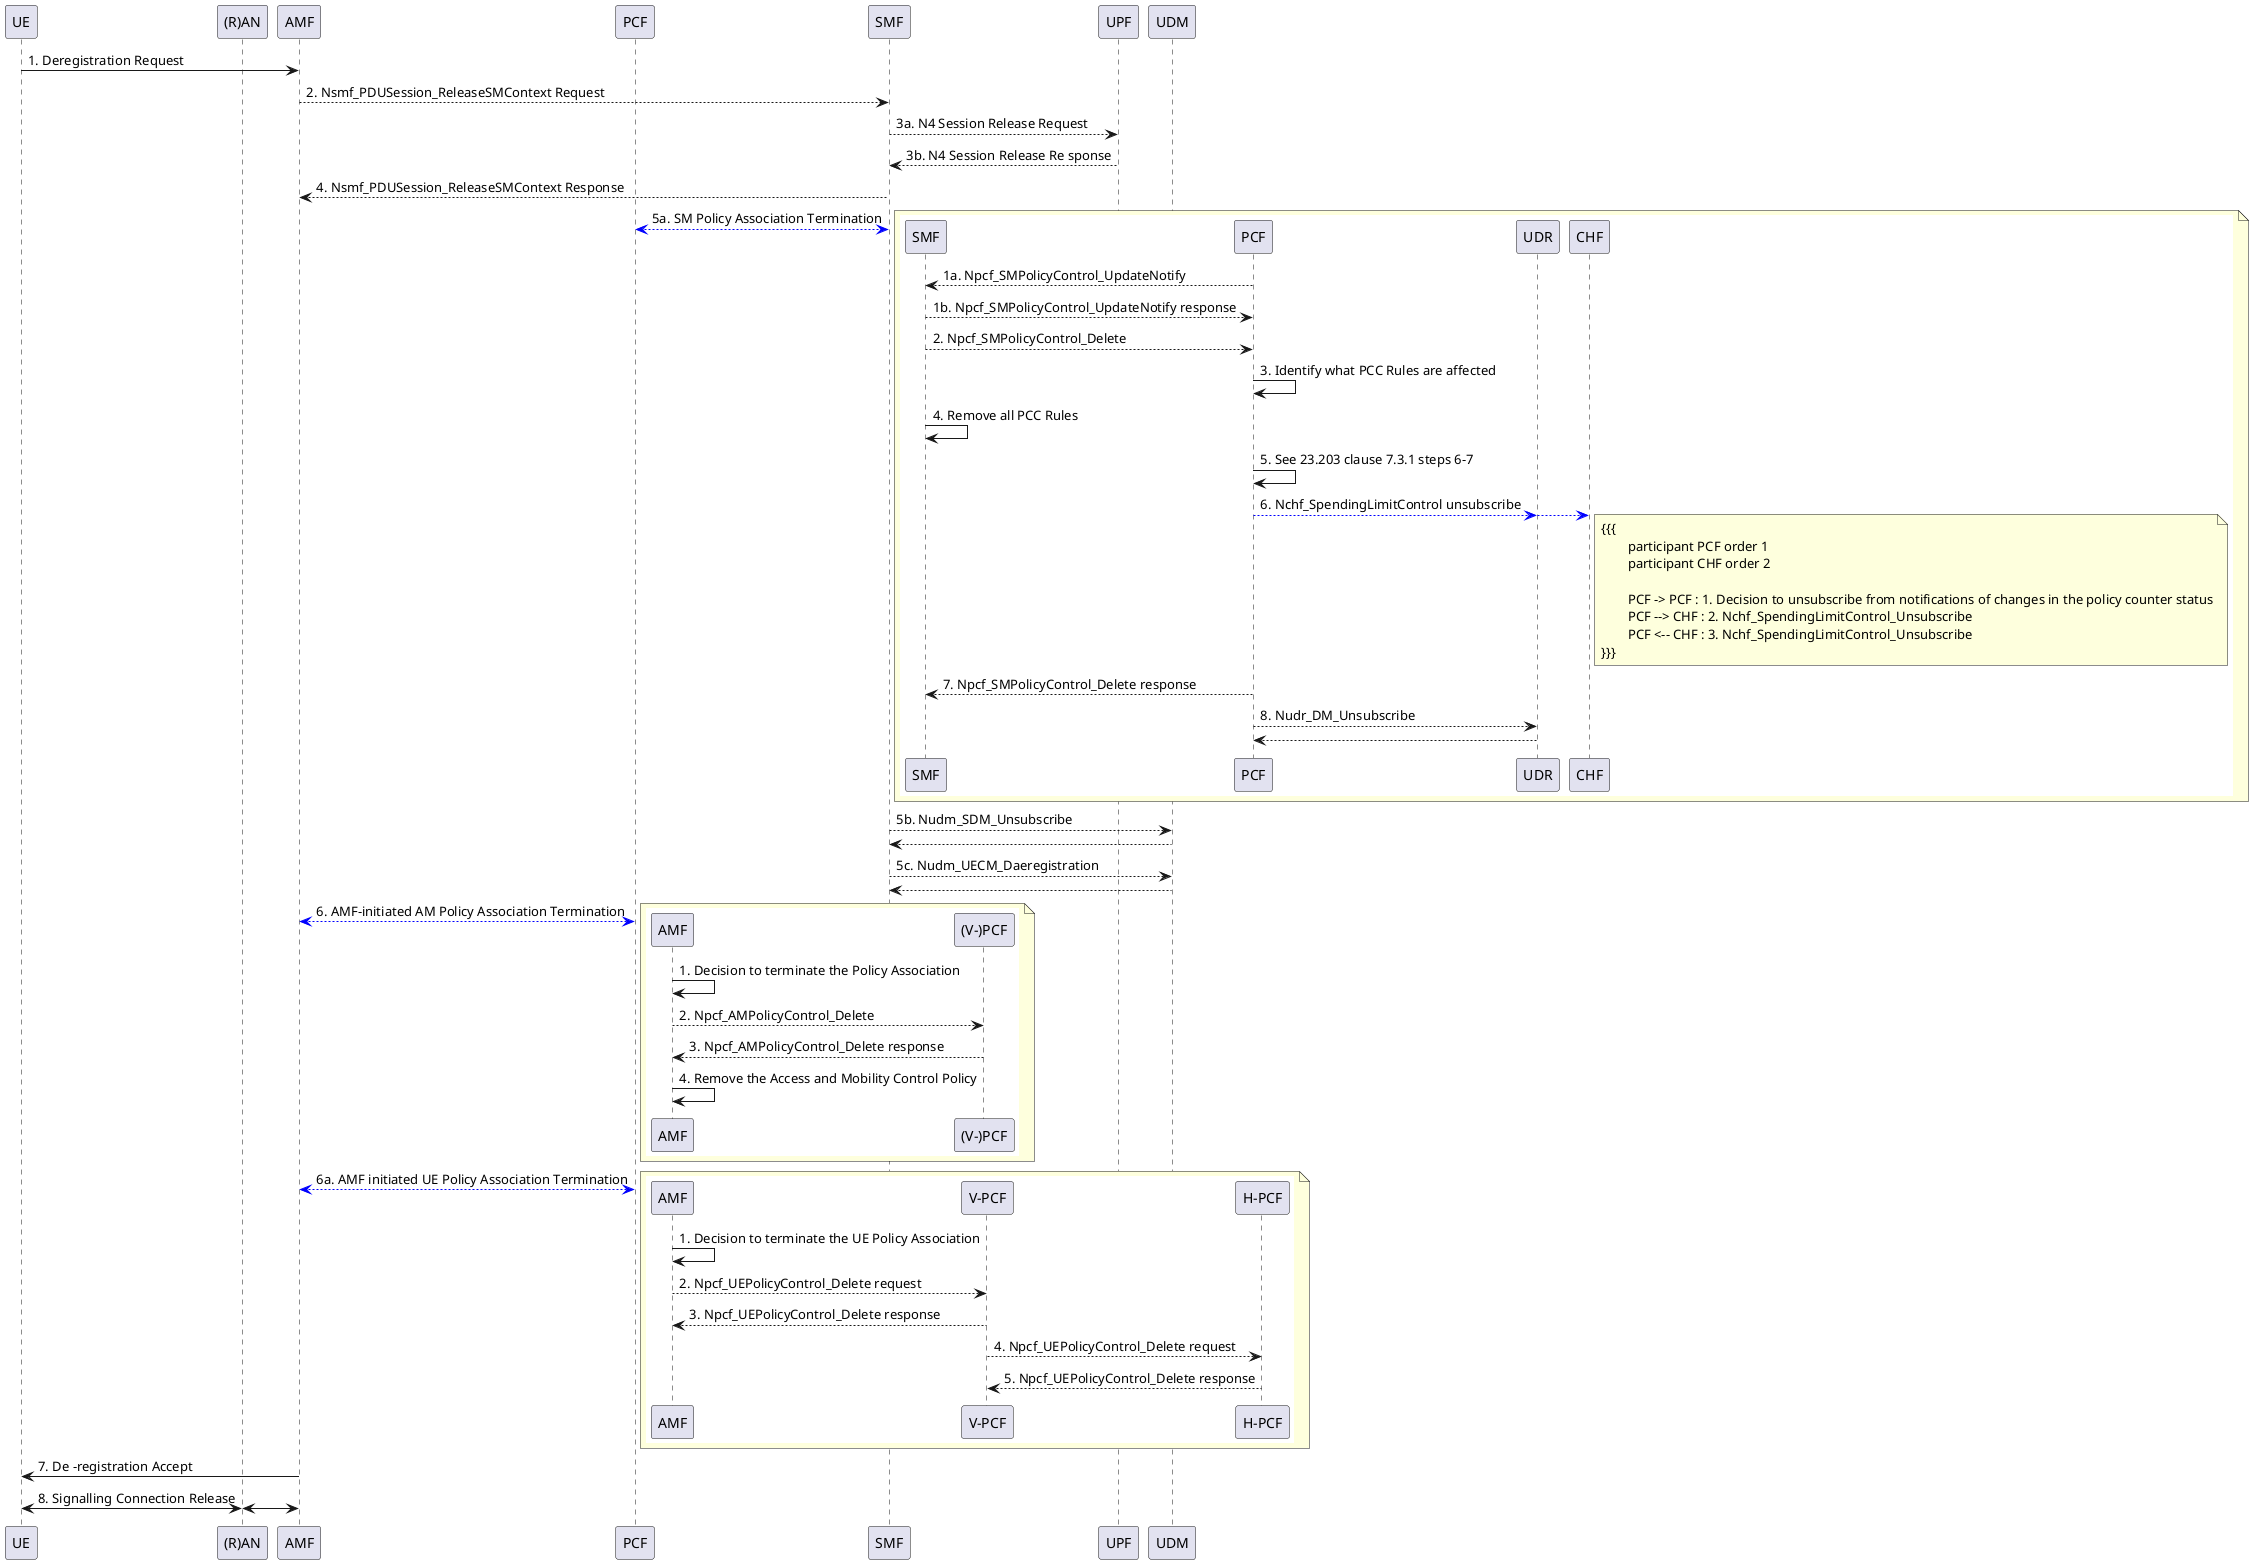 @startuml
!pragma teoz true

participant UE order 1
participant "(R)AN" order 2
participant AMF order 3
participant PCF order 4
participant SMF order 5
participant UPF order 6
participant UDM order 7

UE -> AMF : 1. Deregistration Request
AMF --> SMF : 2. Nsmf_PDUSession_ReleaseSMContext Request
SMF --> UPF : 3a. N4 Session Release Request
UPF --> SMF : 3b. N4 Session Release Re sponse
SMF --> AMF : 4. Nsmf_PDUSession_ReleaseSMContext Response
SMF <-[#blue]-> PCF : 5a. SM Policy Association Termination
note right
{{
	!pragma teoz true
	participant SMF order 1
	participant PCF order 2
	participant UDR order 3
	participant CHF order 4

	PCF --> SMF : 1a. Npcf_SMPolicyControl_UpdateNotify
	SMF --> PCF : 1b. Npcf_SMPolicyControl_UpdateNotify response
	SMF --> PCF : 2. Npcf_SMPolicyControl_Delete
	PCF -> PCF : 3. Identify what PCC Rules are affected
	SMF -> SMF : 4. Remove all PCC Rules
	PCF -> PCF : 5. See 23.203 clause 7.3.1 steps 6-7
	PCF -[#blue]-> UDR : 6. Nchf_SpendingLimitControl unsubscribe
	& UDR -[#blue]-> CHF
	note right
	{{{
		participant PCF order 1
		participant CHF order 2

		PCF -> PCF : 1. Decision to unsubscribe from notifications of changes in the policy counter status
		PCF --> CHF : 2. Nchf_SpendingLimitControl_Unsubscribe
		PCF <-- CHF : 3. Nchf_SpendingLimitControl_Unsubscribe
	}}}
	end note

	PCF --> SMF : 7. Npcf_SMPolicyControl_Delete response
	PCF --> UDR : 8. Nudr_DM_Unsubscribe
	UDR --> PCF
}}
end note

SMF --> UDM : 5b. Nudm_SDM_Unsubscribe
UDM --> SMF
SMF --> UDM : 5c. Nudm_UECM_Daeregistration
UDM --> SMF

AMF <-[#blue]-> PCF : 6. AMF-initiated AM Policy Association Termination
note right
{{
participant AMF order 1
participant "(V-)PCF" order 2

AMF -> AMF : 1. Decision to terminate the Policy Association
AMF --> "(V-)PCF" : 2. Npcf_AMPolicyControl_Delete
"(V-)PCF" --> AMF : 3. Npcf_AMPolicyControl_Delete response
AMF -> AMF : 4. Remove the Access and Mobility Control Policy
}}
end note

AMF <-[#blue]-> PCF : 6a. AMF initiated UE Policy Association Termination
note right
{{
	participant AMF order 1
	participant "V-PCF" order 2
	participant "H-PCF" order 2

	AMF -> AMF : 1. Decision to terminate the UE Policy Association
	AMF --> "V-PCF" : 2. Npcf_UEPolicyControl_Delete request
	"V-PCF" --> AMF : 3. Npcf_UEPolicyControl_Delete response
	"V-PCF" --> "H-PCF" : 4. Npcf_UEPolicyControl_Delete request
	"H-PCF" --> "V-PCF" : 5. Npcf_UEPolicyControl_Delete response
}}
end note

AMF -> UE : 7. De -registration Accept
UE <-> "(R)AN" : 8. Signalling Connection Release
& "(R)AN" <-> AMF
@enduml